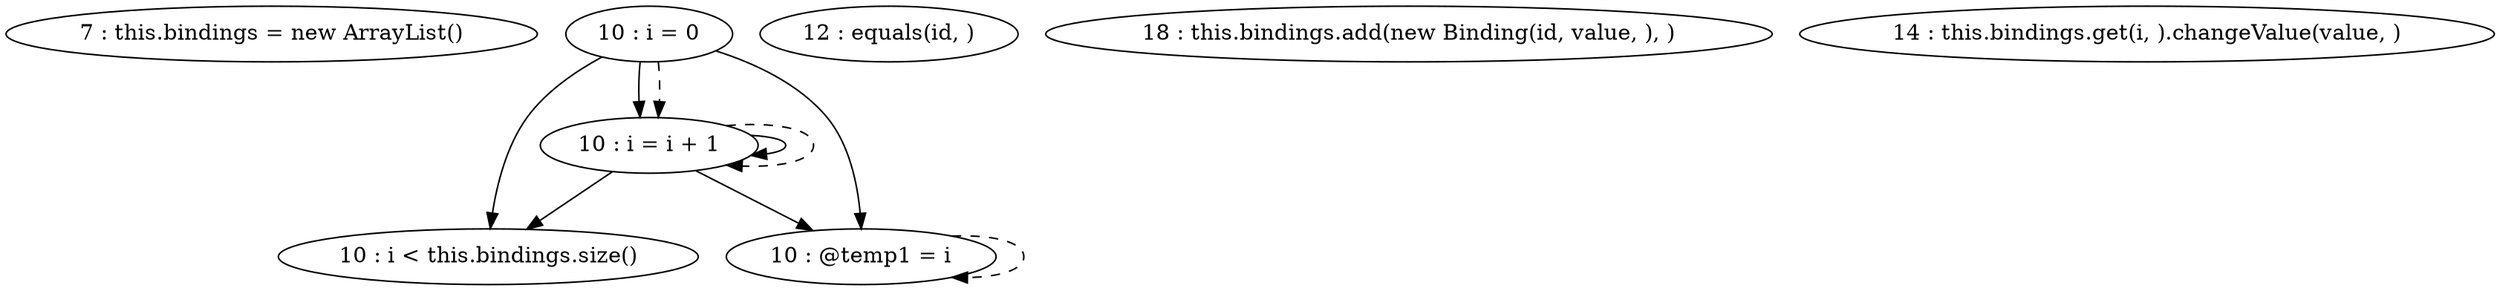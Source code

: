 digraph G {
"7 : this.bindings = new ArrayList()"
"10 : i = 0"
"10 : i = 0" -> "10 : i < this.bindings.size()"
"10 : i = 0" -> "10 : i = i + 1"
"10 : i = 0" -> "10 : @temp1 = i"
"10 : i = 0" -> "10 : i = i + 1" [style=dashed]
"10 : i < this.bindings.size()"
"12 : equals(id, )"
"18 : this.bindings.add(new Binding(id, value, ), )"
"14 : this.bindings.get(i, ).changeValue(value, )"
"10 : @temp1 = i"
"10 : @temp1 = i" -> "10 : @temp1 = i" [style=dashed]
"10 : i = i + 1"
"10 : i = i + 1" -> "10 : i < this.bindings.size()"
"10 : i = i + 1" -> "10 : i = i + 1"
"10 : i = i + 1" -> "10 : @temp1 = i"
"10 : i = i + 1" -> "10 : i = i + 1" [style=dashed]
}